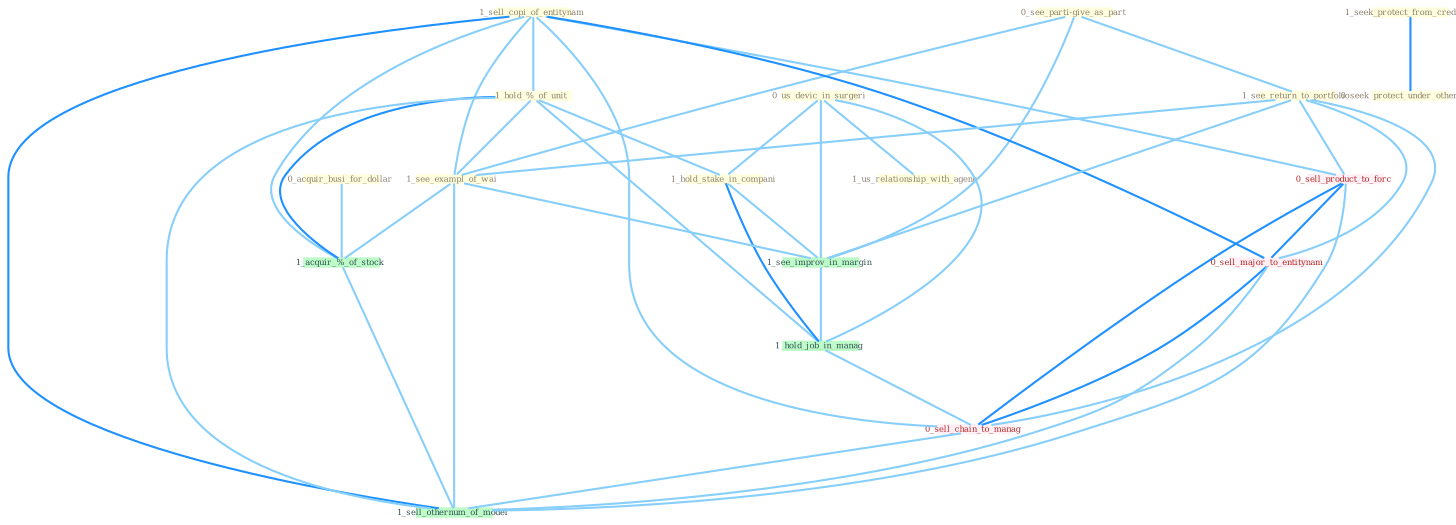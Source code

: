 Graph G{ 
    node
    [shape=polygon,style=filled,width=.5,height=.06,color="#BDFCC9",fixedsize=true,fontsize=4,
    fontcolor="#2f4f4f"];
    {node
    [color="#ffffe0", fontcolor="#8b7d6b"] "0_us_devic_in_surgeri " "0_see_parti-give_as_part " "0_acquir_busi_for_dollar " "1_us_relationship_with_agenc " "1_seek_protect_from_creditor " "1_sell_copi_of_entitynam " "1_hold_%_of_unit " "1_see_return_to_portfolio " "0_seek_protect_under_othernum " "1_hold_stake_in_compani " "1_see_exampl_of_wai "}
{node [color="#fff0f5", fontcolor="#b22222"] "0_sell_product_to_forc " "0_sell_major_to_entitynam " "0_sell_chain_to_manag "}
edge [color="#B0E2FF"];

	"0_us_devic_in_surgeri " -- "1_us_relationship_with_agenc " [w="1", color="#87cefa" ];
	"0_us_devic_in_surgeri " -- "1_hold_stake_in_compani " [w="1", color="#87cefa" ];
	"0_us_devic_in_surgeri " -- "1_see_improv_in_margin " [w="1", color="#87cefa" ];
	"0_us_devic_in_surgeri " -- "1_hold_job_in_manag " [w="1", color="#87cefa" ];
	"0_see_parti-give_as_part " -- "1_see_return_to_portfolio " [w="1", color="#87cefa" ];
	"0_see_parti-give_as_part " -- "1_see_exampl_of_wai " [w="1", color="#87cefa" ];
	"0_see_parti-give_as_part " -- "1_see_improv_in_margin " [w="1", color="#87cefa" ];
	"0_acquir_busi_for_dollar " -- "1_acquir_%_of_stock " [w="1", color="#87cefa" ];
	"1_seek_protect_from_creditor " -- "0_seek_protect_under_othernum " [w="2", color="#1e90ff" , len=0.8];
	"1_sell_copi_of_entitynam " -- "1_hold_%_of_unit " [w="1", color="#87cefa" ];
	"1_sell_copi_of_entitynam " -- "1_see_exampl_of_wai " [w="1", color="#87cefa" ];
	"1_sell_copi_of_entitynam " -- "1_acquir_%_of_stock " [w="1", color="#87cefa" ];
	"1_sell_copi_of_entitynam " -- "0_sell_product_to_forc " [w="1", color="#87cefa" ];
	"1_sell_copi_of_entitynam " -- "0_sell_major_to_entitynam " [w="2", color="#1e90ff" , len=0.8];
	"1_sell_copi_of_entitynam " -- "0_sell_chain_to_manag " [w="1", color="#87cefa" ];
	"1_sell_copi_of_entitynam " -- "1_sell_othernum_of_model " [w="2", color="#1e90ff" , len=0.8];
	"1_hold_%_of_unit " -- "1_hold_stake_in_compani " [w="1", color="#87cefa" ];
	"1_hold_%_of_unit " -- "1_see_exampl_of_wai " [w="1", color="#87cefa" ];
	"1_hold_%_of_unit " -- "1_acquir_%_of_stock " [w="2", color="#1e90ff" , len=0.8];
	"1_hold_%_of_unit " -- "1_hold_job_in_manag " [w="1", color="#87cefa" ];
	"1_hold_%_of_unit " -- "1_sell_othernum_of_model " [w="1", color="#87cefa" ];
	"1_see_return_to_portfolio " -- "1_see_exampl_of_wai " [w="1", color="#87cefa" ];
	"1_see_return_to_portfolio " -- "1_see_improv_in_margin " [w="1", color="#87cefa" ];
	"1_see_return_to_portfolio " -- "0_sell_product_to_forc " [w="1", color="#87cefa" ];
	"1_see_return_to_portfolio " -- "0_sell_major_to_entitynam " [w="1", color="#87cefa" ];
	"1_see_return_to_portfolio " -- "0_sell_chain_to_manag " [w="1", color="#87cefa" ];
	"1_hold_stake_in_compani " -- "1_see_improv_in_margin " [w="1", color="#87cefa" ];
	"1_hold_stake_in_compani " -- "1_hold_job_in_manag " [w="2", color="#1e90ff" , len=0.8];
	"1_see_exampl_of_wai " -- "1_see_improv_in_margin " [w="1", color="#87cefa" ];
	"1_see_exampl_of_wai " -- "1_acquir_%_of_stock " [w="1", color="#87cefa" ];
	"1_see_exampl_of_wai " -- "1_sell_othernum_of_model " [w="1", color="#87cefa" ];
	"1_see_improv_in_margin " -- "1_hold_job_in_manag " [w="1", color="#87cefa" ];
	"1_acquir_%_of_stock " -- "1_sell_othernum_of_model " [w="1", color="#87cefa" ];
	"1_hold_job_in_manag " -- "0_sell_chain_to_manag " [w="1", color="#87cefa" ];
	"0_sell_product_to_forc " -- "0_sell_major_to_entitynam " [w="2", color="#1e90ff" , len=0.8];
	"0_sell_product_to_forc " -- "0_sell_chain_to_manag " [w="2", color="#1e90ff" , len=0.8];
	"0_sell_product_to_forc " -- "1_sell_othernum_of_model " [w="1", color="#87cefa" ];
	"0_sell_major_to_entitynam " -- "0_sell_chain_to_manag " [w="2", color="#1e90ff" , len=0.8];
	"0_sell_major_to_entitynam " -- "1_sell_othernum_of_model " [w="1", color="#87cefa" ];
	"0_sell_chain_to_manag " -- "1_sell_othernum_of_model " [w="1", color="#87cefa" ];
}